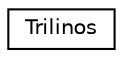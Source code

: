 digraph "Graphical Class Hierarchy"
{
 // LATEX_PDF_SIZE
  edge [fontname="Helvetica",fontsize="10",labelfontname="Helvetica",labelfontsize="10"];
  node [fontname="Helvetica",fontsize="10",shape=record];
  rankdir="LR";
  Node0 [label="Trilinos",height=0.2,width=0.4,color="black", fillcolor="white", style="filled",URL="$struct_trilinos.html",tooltip="Initialize all Epetra types we need separate from Fortran."];
}
